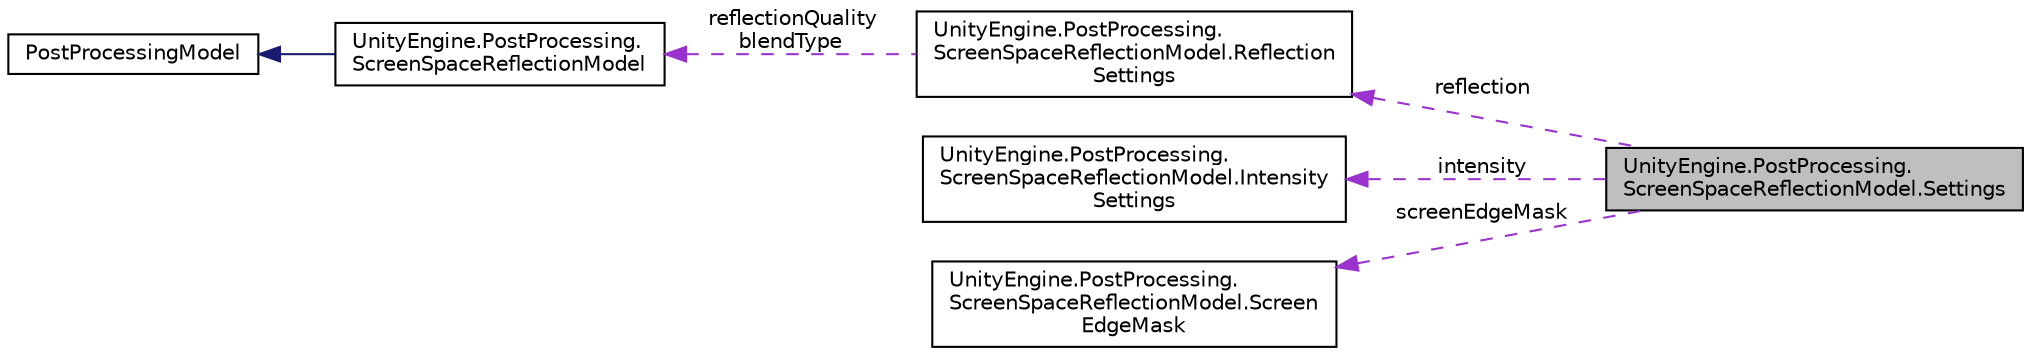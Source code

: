 digraph "UnityEngine.PostProcessing.ScreenSpaceReflectionModel.Settings"
{
  edge [fontname="Helvetica",fontsize="10",labelfontname="Helvetica",labelfontsize="10"];
  node [fontname="Helvetica",fontsize="10",shape=record];
  rankdir="LR";
  Node1 [label="UnityEngine.PostProcessing.\lScreenSpaceReflectionModel.Settings",height=0.2,width=0.4,color="black", fillcolor="grey75", style="filled", fontcolor="black"];
  Node2 -> Node1 [dir="back",color="darkorchid3",fontsize="10",style="dashed",label=" reflection" ,fontname="Helvetica"];
  Node2 [label="UnityEngine.PostProcessing.\lScreenSpaceReflectionModel.Reflection\lSettings",height=0.2,width=0.4,color="black", fillcolor="white", style="filled",URL="$struct_unity_engine_1_1_post_processing_1_1_screen_space_reflection_model_1_1_reflection_settings.html"];
  Node3 -> Node2 [dir="back",color="darkorchid3",fontsize="10",style="dashed",label=" reflectionQuality\nblendType" ,fontname="Helvetica"];
  Node3 [label="UnityEngine.PostProcessing.\lScreenSpaceReflectionModel",height=0.2,width=0.4,color="black", fillcolor="white", style="filled",URL="$class_unity_engine_1_1_post_processing_1_1_screen_space_reflection_model.html"];
  Node4 -> Node3 [dir="back",color="midnightblue",fontsize="10",style="solid",fontname="Helvetica"];
  Node4 [label="PostProcessingModel",height=0.2,width=0.4,color="black", fillcolor="white", style="filled",URL="$class_unity_engine_1_1_post_processing_1_1_post_processing_model.html"];
  Node5 -> Node1 [dir="back",color="darkorchid3",fontsize="10",style="dashed",label=" intensity" ,fontname="Helvetica"];
  Node5 [label="UnityEngine.PostProcessing.\lScreenSpaceReflectionModel.Intensity\lSettings",height=0.2,width=0.4,color="black", fillcolor="white", style="filled",URL="$struct_unity_engine_1_1_post_processing_1_1_screen_space_reflection_model_1_1_intensity_settings.html"];
  Node6 -> Node1 [dir="back",color="darkorchid3",fontsize="10",style="dashed",label=" screenEdgeMask" ,fontname="Helvetica"];
  Node6 [label="UnityEngine.PostProcessing.\lScreenSpaceReflectionModel.Screen\lEdgeMask",height=0.2,width=0.4,color="black", fillcolor="white", style="filled",URL="$struct_unity_engine_1_1_post_processing_1_1_screen_space_reflection_model_1_1_screen_edge_mask.html"];
}
